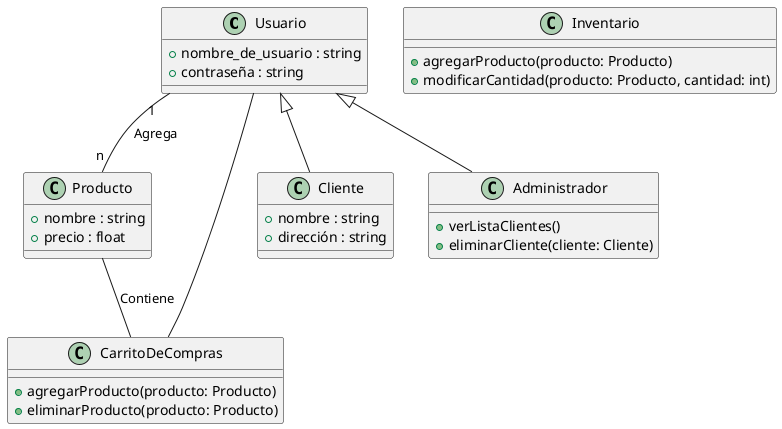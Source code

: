 @startuml

class Usuario {
    + nombre_de_usuario : string
    + contraseña : string
}

class Producto {
    + nombre : string
    + precio : float
}

class CarritoDeCompras {
    + agregarProducto(producto: Producto)
    + eliminarProducto(producto: Producto)
}

class Inventario {
    + agregarProducto(producto: Producto)
    + modificarCantidad(producto: Producto, cantidad: int)
}

class Cliente {
    + nombre : string
    + dirección : string
}

class Administrador {
    + verListaClientes()
    + eliminarCliente(cliente: Cliente)
}

Usuario -- CarritoDeCompras
Usuario "1" -- "n" Producto : Agrega
Producto -- CarritoDeCompras : Contiene

Usuario <|-- Cliente
Usuario <|-- Administrador

@enduml